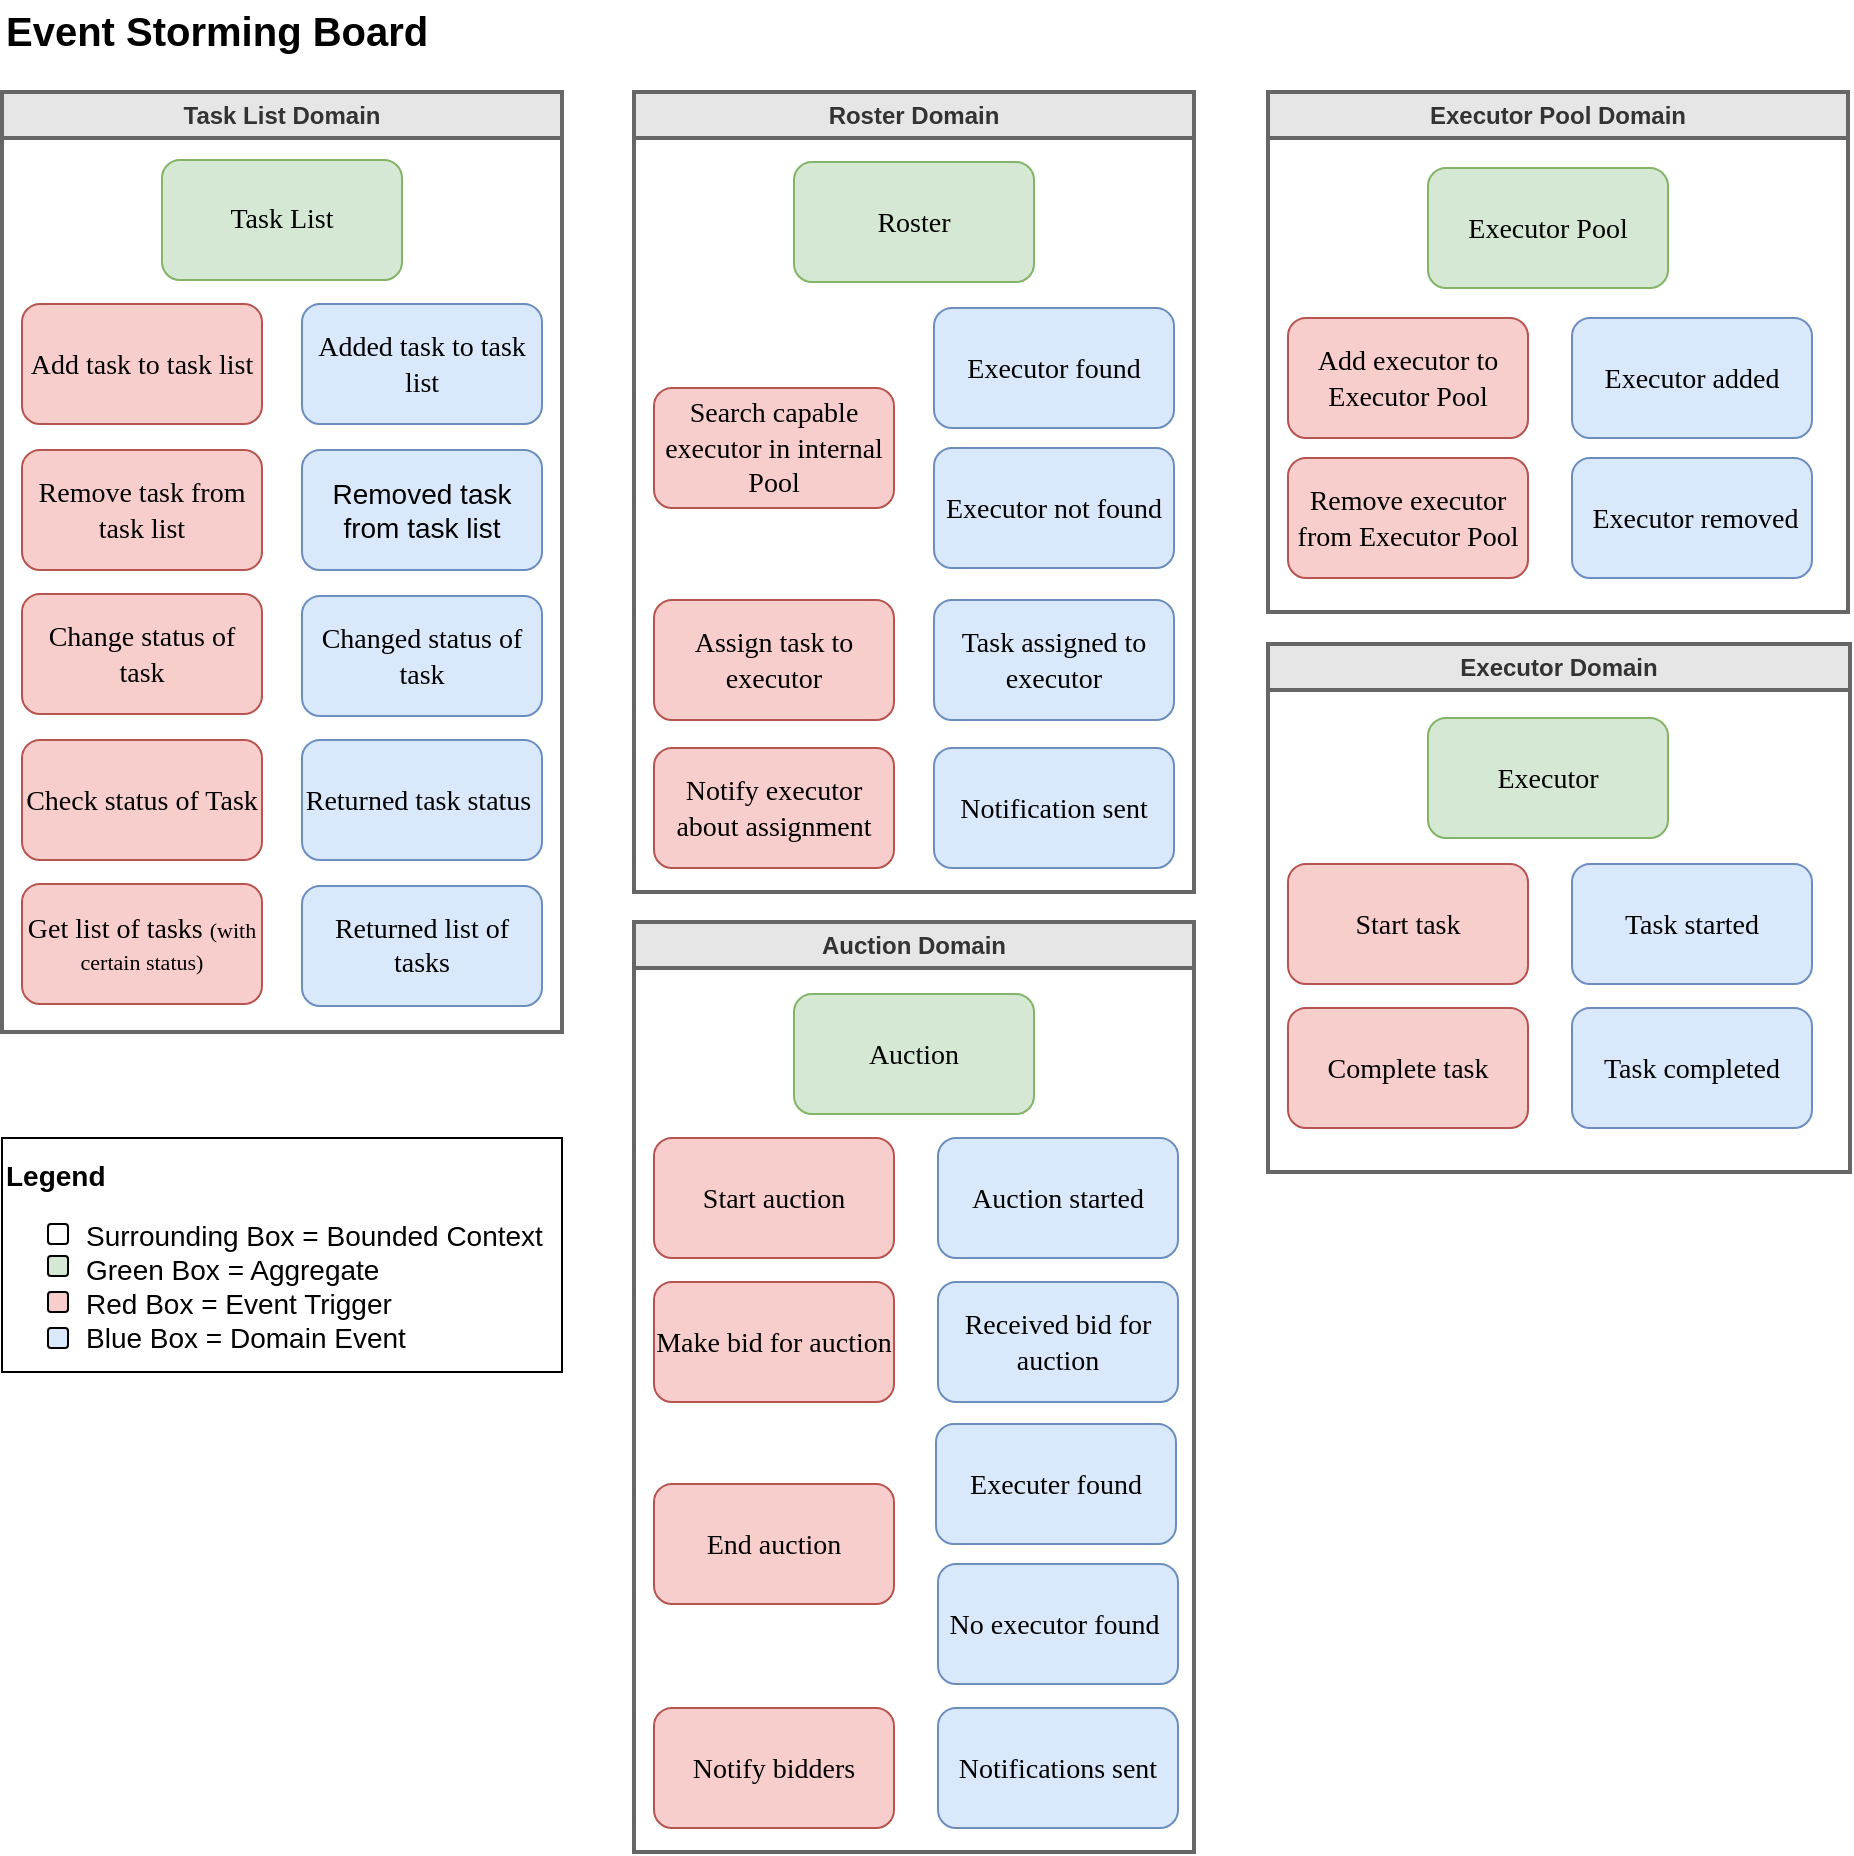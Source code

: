 <mxfile version="22.0.0" type="google">
  <diagram name="Seite-1" id="smiEng3Kt7B0jRbbiD6Q">
    <mxGraphModel grid="1" page="1" gridSize="10" guides="1" tooltips="1" connect="1" arrows="1" fold="1" pageScale="1" pageWidth="1169" pageHeight="1654" math="0" shadow="0">
      <root>
        <mxCell id="0" />
        <mxCell id="1" parent="0" />
        <mxCell id="o9ml3QlHLof98ENYdG0p-2" value="&lt;font style=&quot;font-size: 14px;&quot; face=&quot;Verdana&quot;&gt;Roster&lt;/font&gt;" style="rounded=1;whiteSpace=wrap;html=1;fillColor=#d5e8d4;strokeColor=#82b366;fontSize=14;" vertex="1" parent="1">
          <mxGeometry x="433" y="94" width="120" height="60" as="geometry" />
        </mxCell>
        <mxCell id="o9ml3QlHLof98ENYdG0p-8" value="&lt;font style=&quot;font-size: 14px;&quot; face=&quot;Verdana&quot;&gt;Add task to task list&lt;/font&gt;" style="rounded=1;whiteSpace=wrap;html=1;fillColor=#f8cecc;strokeColor=#b85450;fontSize=14;" vertex="1" parent="1">
          <mxGeometry x="47" y="165" width="120" height="60" as="geometry" />
        </mxCell>
        <mxCell id="o9ml3QlHLof98ENYdG0p-11" value="Removed task from task list" style="rounded=1;whiteSpace=wrap;html=1;fillColor=#dae8fc;strokeColor=#6c8ebf;fontSize=14;" vertex="1" parent="1">
          <mxGeometry x="187" y="238" width="120" height="60" as="geometry" />
        </mxCell>
        <mxCell id="o9ml3QlHLof98ENYdG0p-48" value="&lt;font style=&quot;font-size: 14px;&quot; face=&quot;Verdana&quot;&gt;Executer found&lt;/font&gt;" style="rounded=1;whiteSpace=wrap;html=1;fillColor=#dae8fc;strokeColor=#6c8ebf;fontSize=14;" vertex="1" parent="1">
          <mxGeometry x="504" y="725" width="120" height="60" as="geometry" />
        </mxCell>
        <mxCell id="o9ml3QlHLof98ENYdG0p-52" value="Task List Domain" style="swimlane;whiteSpace=wrap;html=1;fillColor=#E6E6E6;fontColor=#333333;strokeColor=#666666;strokeWidth=2;" vertex="1" parent="1">
          <mxGeometry x="37" y="59" width="280" height="470" as="geometry" />
        </mxCell>
        <mxCell id="o9ml3QlHLof98ENYdG0p-9" value="&lt;font style=&quot;font-size: 14px;&quot; face=&quot;Verdana&quot;&gt;Added task to task list&lt;/font&gt;" style="rounded=1;whiteSpace=wrap;html=1;fillColor=#dae8fc;strokeColor=#6c8ebf;fontSize=14;" vertex="1" parent="o9ml3QlHLof98ENYdG0p-52">
          <mxGeometry x="150" y="106" width="120" height="60" as="geometry" />
        </mxCell>
        <mxCell id="o9ml3QlHLof98ENYdG0p-10" value="&lt;font style=&quot;font-size: 14px;&quot; face=&quot;Verdana&quot;&gt;&lt;font style=&quot;font-size: 14px;&quot;&gt;Remove task from task list&lt;/font&gt;&lt;/font&gt;" style="rounded=1;whiteSpace=wrap;html=1;fillColor=#f8cecc;strokeColor=#b85450;fontSize=14;" vertex="1" parent="o9ml3QlHLof98ENYdG0p-52">
          <mxGeometry x="10" y="179" width="120" height="60" as="geometry" />
        </mxCell>
        <mxCell id="o9ml3QlHLof98ENYdG0p-1" value="&lt;font style=&quot;font-size: 14px;&quot; face=&quot;Verdana&quot;&gt;Task List&lt;/font&gt;" style="rounded=1;whiteSpace=wrap;html=1;fillColor=#d5e8d4;strokeColor=#82b366;" vertex="1" parent="o9ml3QlHLof98ENYdG0p-52">
          <mxGeometry x="80" y="34" width="120" height="60" as="geometry" />
        </mxCell>
        <mxCell id="o9ml3QlHLof98ENYdG0p-14" value="&lt;font style=&quot;font-size: 14px;&quot; face=&quot;Verdana&quot;&gt;Change status of task&lt;/font&gt;" style="rounded=1;whiteSpace=wrap;html=1;fillColor=#f8cecc;strokeColor=#b85450;fontSize=14;" vertex="1" parent="o9ml3QlHLof98ENYdG0p-52">
          <mxGeometry x="10" y="251" width="120" height="60" as="geometry" />
        </mxCell>
        <mxCell id="o9ml3QlHLof98ENYdG0p-15" value="&lt;font face=&quot;Verdana&quot; style=&quot;font-size: 14px;&quot;&gt;&lt;span style=&quot;font-size: 14px;&quot;&gt;Changed status of task&lt;/span&gt;&lt;/font&gt;" style="rounded=1;whiteSpace=wrap;html=1;fillColor=#dae8fc;strokeColor=#6c8ebf;fontSize=14;" vertex="1" parent="o9ml3QlHLof98ENYdG0p-52">
          <mxGeometry x="150" y="252" width="120" height="60" as="geometry" />
        </mxCell>
        <mxCell id="o9ml3QlHLof98ENYdG0p-17" value="&lt;font style=&quot;font-size: 14px;&quot; face=&quot;Verdana&quot;&gt;Check status of Task&lt;/font&gt;" style="rounded=1;whiteSpace=wrap;html=1;fillColor=#f8cecc;strokeColor=#b85450;fontSize=14;" vertex="1" parent="o9ml3QlHLof98ENYdG0p-52">
          <mxGeometry x="10" y="324" width="120" height="60" as="geometry" />
        </mxCell>
        <mxCell id="o9ml3QlHLof98ENYdG0p-16" value="&lt;font face=&quot;Verdana&quot; style=&quot;font-size: 14px;&quot;&gt;&lt;span style=&quot;font-size: 14px;&quot;&gt;Returned task status&amp;nbsp;&lt;/span&gt;&lt;/font&gt;" style="rounded=1;whiteSpace=wrap;html=1;fillColor=#dae8fc;strokeColor=#6c8ebf;fontSize=14;" vertex="1" parent="o9ml3QlHLof98ENYdG0p-52">
          <mxGeometry x="150" y="324" width="120" height="60" as="geometry" />
        </mxCell>
        <mxCell id="o9ml3QlHLof98ENYdG0p-23" value="&lt;font face=&quot;Verdana&quot;&gt;&lt;span style=&quot;font-size: 14px;&quot;&gt;Get list of tasks &lt;/span&gt;&lt;font style=&quot;font-size: 11px;&quot;&gt;(with certain status)&lt;/font&gt;&lt;/font&gt;" style="rounded=1;whiteSpace=wrap;html=1;fillColor=#f8cecc;strokeColor=#b85450;" vertex="1" parent="o9ml3QlHLof98ENYdG0p-52">
          <mxGeometry x="10" y="396" width="120" height="60" as="geometry" />
        </mxCell>
        <mxCell id="uSAstvGqOspxAc8fFUS6-1" value="&lt;font face=&quot;Verdana&quot;&gt;&lt;span style=&quot;font-size: 14px;&quot;&gt;Returned list of tasks&lt;/span&gt;&lt;/font&gt;" style="rounded=1;whiteSpace=wrap;html=1;fillColor=#dae8fc;strokeColor=#6c8ebf;" vertex="1" parent="o9ml3QlHLof98ENYdG0p-52">
          <mxGeometry x="150" y="397" width="120" height="60" as="geometry" />
        </mxCell>
        <mxCell id="o9ml3QlHLof98ENYdG0p-53" value="Roster Domain" style="swimlane;whiteSpace=wrap;html=1;fillColor=#E6E6E6;fontColor=#333333;strokeColor=#666666;strokeWidth=2;" vertex="1" parent="1">
          <mxGeometry x="353" y="59" width="280" height="400" as="geometry" />
        </mxCell>
        <mxCell id="o9ml3QlHLof98ENYdG0p-13" value="&lt;font style=&quot;font-size: 14px;&quot; face=&quot;Verdana&quot;&gt;Search capable executor in internal Pool&lt;/font&gt;" style="rounded=1;whiteSpace=wrap;html=1;fillColor=#f8cecc;strokeColor=#b85450;fontSize=14;" vertex="1" parent="o9ml3QlHLof98ENYdG0p-53">
          <mxGeometry x="10" y="148" width="120" height="60" as="geometry" />
        </mxCell>
        <mxCell id="o9ml3QlHLof98ENYdG0p-12" value="&lt;font face=&quot;Verdana&quot; style=&quot;font-size: 14px;&quot;&gt;&lt;span style=&quot;font-size: 14px;&quot;&gt;Executor not found&lt;/span&gt;&lt;/font&gt;" style="rounded=1;whiteSpace=wrap;html=1;fillColor=#dae8fc;strokeColor=#6c8ebf;fontSize=14;" vertex="1" parent="o9ml3QlHLof98ENYdG0p-53">
          <mxGeometry x="150" y="178" width="120" height="60" as="geometry" />
        </mxCell>
        <mxCell id="H_Zh3vDVoUPePWBlaiok-2" value="&lt;font face=&quot;Verdana&quot; style=&quot;font-size: 14px;&quot;&gt;&lt;span style=&quot;font-size: 14px;&quot;&gt;Executor found&lt;/span&gt;&lt;/font&gt;" style="rounded=1;whiteSpace=wrap;html=1;fillColor=#dae8fc;strokeColor=#6c8ebf;fontSize=14;" vertex="1" parent="o9ml3QlHLof98ENYdG0p-53">
          <mxGeometry x="150" y="108" width="120" height="60" as="geometry" />
        </mxCell>
        <mxCell id="o9ml3QlHLof98ENYdG0p-22" value="&lt;font face=&quot;Verdana&quot; style=&quot;font-size: 14px;&quot;&gt;&lt;span style=&quot;font-size: 14px;&quot;&gt;Notify executor about assignment&lt;/span&gt;&lt;/font&gt;" style="rounded=1;whiteSpace=wrap;html=1;fillColor=#f8cecc;strokeColor=#b85450;fontSize=14;" vertex="1" parent="o9ml3QlHLof98ENYdG0p-53">
          <mxGeometry x="10" y="328" width="120" height="60" as="geometry" />
        </mxCell>
        <mxCell id="uSAstvGqOspxAc8fFUS6-2" value="&lt;font face=&quot;Verdana&quot; style=&quot;font-size: 14px;&quot;&gt;&lt;span style=&quot;font-size: 14px;&quot;&gt;Notification sent&lt;/span&gt;&lt;/font&gt;" style="rounded=1;whiteSpace=wrap;html=1;fillColor=#dae8fc;strokeColor=#6c8ebf;fontSize=14;" vertex="1" parent="o9ml3QlHLof98ENYdG0p-53">
          <mxGeometry x="150" y="328" width="120" height="60" as="geometry" />
        </mxCell>
        <mxCell id="o9ml3QlHLof98ENYdG0p-54" value="Executor Pool Domain" style="swimlane;whiteSpace=wrap;html=1;fillColor=#E6E6E6;fontColor=#333333;strokeColor=#666666;strokeWidth=2;" vertex="1" parent="1">
          <mxGeometry x="670" y="59" width="290" height="260" as="geometry" />
        </mxCell>
        <mxCell id="o9ml3QlHLof98ENYdG0p-26" value="&lt;font face=&quot;Verdana&quot; style=&quot;font-size: 14px;&quot;&gt;&lt;span style=&quot;font-size: 14px;&quot;&gt;&amp;nbsp;Executor removed&lt;/span&gt;&lt;/font&gt;" style="rounded=1;whiteSpace=wrap;html=1;fillColor=#dae8fc;strokeColor=#6c8ebf;fontSize=14;" vertex="1" parent="o9ml3QlHLof98ENYdG0p-54">
          <mxGeometry x="152" y="183" width="120" height="60" as="geometry" />
        </mxCell>
        <mxCell id="o9ml3QlHLof98ENYdG0p-29" value="&lt;font style=&quot;font-size: 14px;&quot; face=&quot;Verdana&quot;&gt;Add executor to Executor Pool&lt;/font&gt;" style="rounded=1;whiteSpace=wrap;html=1;fillColor=#f8cecc;strokeColor=#b85450;fontSize=14;" vertex="1" parent="o9ml3QlHLof98ENYdG0p-54">
          <mxGeometry x="10" y="113" width="120" height="60" as="geometry" />
        </mxCell>
        <mxCell id="o9ml3QlHLof98ENYdG0p-27" value="&lt;font style=&quot;font-size: 14px;&quot; face=&quot;Verdana&quot;&gt;Remove executor from Executor Pool&lt;/font&gt;" style="rounded=1;whiteSpace=wrap;html=1;fillColor=#f8cecc;strokeColor=#b85450;fontSize=14;" vertex="1" parent="o9ml3QlHLof98ENYdG0p-54">
          <mxGeometry x="10" y="183" width="120" height="60" as="geometry" />
        </mxCell>
        <mxCell id="o9ml3QlHLof98ENYdG0p-28" value="&lt;font face=&quot;Verdana&quot; style=&quot;font-size: 14px;&quot;&gt;&lt;span style=&quot;font-size: 14px;&quot;&gt;Executor added&lt;/span&gt;&lt;/font&gt;" style="rounded=1;whiteSpace=wrap;html=1;fillColor=#dae8fc;strokeColor=#6c8ebf;fontSize=14;" vertex="1" parent="o9ml3QlHLof98ENYdG0p-54">
          <mxGeometry x="152" y="113" width="120" height="60" as="geometry" />
        </mxCell>
        <mxCell id="o9ml3QlHLof98ENYdG0p-4" value="&lt;font style=&quot;font-size: 14px;&quot; face=&quot;Verdana&quot;&gt;Executor Pool&lt;/font&gt;" style="rounded=1;whiteSpace=wrap;html=1;fillColor=#d5e8d4;strokeColor=#82b366;fontSize=14;" vertex="1" parent="o9ml3QlHLof98ENYdG0p-54">
          <mxGeometry x="80" y="38" width="120" height="60" as="geometry" />
        </mxCell>
        <mxCell id="o9ml3QlHLof98ENYdG0p-55" value="Executor Domain" style="swimlane;whiteSpace=wrap;html=1;fillColor=#E6E6E6;fontColor=#333333;strokeColor=#666666;strokeWidth=2;startSize=23;fontSize=12;" vertex="1" parent="1">
          <mxGeometry x="670" y="335" width="291" height="264" as="geometry" />
        </mxCell>
        <mxCell id="o9ml3QlHLof98ENYdG0p-3" value="&lt;font style=&quot;font-size: 14px;&quot; face=&quot;Verdana&quot;&gt;Executor&lt;/font&gt;" style="rounded=1;whiteSpace=wrap;html=1;fillColor=#d5e8d4;strokeColor=#82b366;fontSize=14;" vertex="1" parent="o9ml3QlHLof98ENYdG0p-55">
          <mxGeometry x="80" y="37" width="120" height="60" as="geometry" />
        </mxCell>
        <mxCell id="o9ml3QlHLof98ENYdG0p-56" value="Auction Domain" style="swimlane;whiteSpace=wrap;html=1;fillColor=#E6E6E6;fontColor=#333333;strokeColor=#666666;strokeWidth=2;startSize=23;" vertex="1" parent="1">
          <mxGeometry x="353" y="474" width="280" height="465" as="geometry" />
        </mxCell>
        <mxCell id="o9ml3QlHLof98ENYdG0p-47" value="&lt;font face=&quot;Verdana&quot; style=&quot;font-size: 14px;&quot;&gt;&lt;span style=&quot;font-size: 14px;&quot;&gt;Notifications sent&lt;/span&gt;&lt;/font&gt;" style="rounded=1;whiteSpace=wrap;html=1;fillColor=#dae8fc;strokeColor=#6c8ebf;fontSize=14;" vertex="1" parent="o9ml3QlHLof98ENYdG0p-56">
          <mxGeometry x="152" y="393" width="120" height="60" as="geometry" />
        </mxCell>
        <mxCell id="o9ml3QlHLof98ENYdG0p-42" value="&lt;font style=&quot;font-size: 14px;&quot; face=&quot;Verdana&quot;&gt;Auction&lt;/font&gt;" style="rounded=1;whiteSpace=wrap;html=1;fillColor=#d5e8d4;strokeColor=#82b366;fontSize=14;" vertex="1" parent="o9ml3QlHLof98ENYdG0p-56">
          <mxGeometry x="80" y="36" width="120" height="60" as="geometry" />
        </mxCell>
        <mxCell id="o9ml3QlHLof98ENYdG0p-44" value="&lt;font face=&quot;Verdana&quot; style=&quot;font-size: 14px;&quot;&gt;&lt;span style=&quot;font-size: 14px;&quot;&gt;Auction started&lt;/span&gt;&lt;/font&gt;" style="rounded=1;whiteSpace=wrap;html=1;fillColor=#dae8fc;strokeColor=#6c8ebf;fontSize=14;" vertex="1" parent="o9ml3QlHLof98ENYdG0p-56">
          <mxGeometry x="152" y="108" width="120" height="60" as="geometry" />
        </mxCell>
        <mxCell id="Nn5GspuChgT-CxSehB_H-1" value="&lt;font face=&quot;Verdana&quot; style=&quot;font-size: 14px;&quot;&gt;&lt;span style=&quot;font-size: 14px;&quot;&gt;Start auction&lt;/span&gt;&lt;/font&gt;" style="rounded=1;whiteSpace=wrap;html=1;fillColor=#f8cecc;strokeColor=#b85450;fontSize=14;" vertex="1" parent="o9ml3QlHLof98ENYdG0p-56">
          <mxGeometry x="10" y="108" width="120" height="60" as="geometry" />
        </mxCell>
        <mxCell id="o9ml3QlHLof98ENYdG0p-45" value="&lt;font face=&quot;Verdana&quot; style=&quot;font-size: 14px;&quot;&gt;&lt;span style=&quot;font-size: 14px;&quot;&gt;Received bid for auction&lt;/span&gt;&lt;/font&gt;" style="rounded=1;whiteSpace=wrap;html=1;fillColor=#dae8fc;strokeColor=#6c8ebf;fontSize=14;" vertex="1" parent="o9ml3QlHLof98ENYdG0p-56">
          <mxGeometry x="152" y="180" width="120" height="60" as="geometry" />
        </mxCell>
        <mxCell id="o9ml3QlHLof98ENYdG0p-38" value="&lt;font style=&quot;font-size: 14px;&quot; face=&quot;Verdana&quot;&gt;Make bid for auction&lt;/font&gt;" style="rounded=1;whiteSpace=wrap;html=1;fillColor=#f8cecc;strokeColor=#b85450;fontSize=14;" vertex="1" parent="o9ml3QlHLof98ENYdG0p-56">
          <mxGeometry x="10" y="180" width="120" height="60" as="geometry" />
        </mxCell>
        <mxCell id="Nn5GspuChgT-CxSehB_H-2" value="&lt;font face=&quot;Verdana&quot; style=&quot;font-size: 14px;&quot;&gt;&lt;span style=&quot;font-size: 14px;&quot;&gt;Notify bidders&lt;/span&gt;&lt;/font&gt;" style="rounded=1;whiteSpace=wrap;html=1;fillColor=#f8cecc;strokeColor=#b85450;fontSize=14;" vertex="1" parent="o9ml3QlHLof98ENYdG0p-56">
          <mxGeometry x="10" y="393" width="120" height="60" as="geometry" />
        </mxCell>
        <mxCell id="Nn5GspuChgT-CxSehB_H-3" value="&lt;font style=&quot;font-size: 14px;&quot; face=&quot;Verdana&quot;&gt;No executor found&amp;nbsp;&lt;/font&gt;" style="rounded=1;whiteSpace=wrap;html=1;fillColor=#dae8fc;strokeColor=#6c8ebf;fontSize=14;" vertex="1" parent="o9ml3QlHLof98ENYdG0p-56">
          <mxGeometry x="152" y="321" width="120" height="60" as="geometry" />
        </mxCell>
        <mxCell id="o9ml3QlHLof98ENYdG0p-46" value="&lt;font face=&quot;Verdana&quot; style=&quot;font-size: 14px;&quot;&gt;&lt;span style=&quot;font-size: 14px;&quot;&gt;End auction&lt;/span&gt;&lt;/font&gt;" style="rounded=1;whiteSpace=wrap;html=1;fillColor=#f8cecc;strokeColor=#b85450;fontSize=14;" vertex="1" parent="o9ml3QlHLof98ENYdG0p-56">
          <mxGeometry x="10" y="281" width="120" height="60" as="geometry" />
        </mxCell>
        <mxCell id="o9ml3QlHLof98ENYdG0p-20" value="&lt;font style=&quot;font-size: 14px;&quot; face=&quot;Verdana&quot;&gt;Assign task to executor&lt;/font&gt;" style="rounded=1;whiteSpace=wrap;html=1;fillColor=#f8cecc;strokeColor=#b85450;fontSize=14;" vertex="1" parent="1">
          <mxGeometry x="363" y="313" width="120" height="60" as="geometry" />
        </mxCell>
        <mxCell id="o9ml3QlHLof98ENYdG0p-25" value="&lt;font face=&quot;Verdana&quot; style=&quot;font-size: 14px;&quot;&gt;&lt;span style=&quot;font-size: 14px;&quot;&gt;Task assigned to executor&lt;/span&gt;&lt;/font&gt;" style="rounded=1;whiteSpace=wrap;html=1;fillColor=#dae8fc;strokeColor=#6c8ebf;fontSize=14;" vertex="1" parent="1">
          <mxGeometry x="503" y="313" width="120" height="60" as="geometry" />
        </mxCell>
        <mxCell id="o9ml3QlHLof98ENYdG0p-39" value="&lt;font face=&quot;Verdana&quot; style=&quot;font-size: 14px;&quot;&gt;&lt;span style=&quot;font-size: 14px;&quot;&gt;Task started&lt;/span&gt;&lt;/font&gt;" style="rounded=1;whiteSpace=wrap;html=1;fillColor=#dae8fc;strokeColor=#6c8ebf;fontSize=14;" vertex="1" parent="1">
          <mxGeometry x="822" y="445" width="120" height="60" as="geometry" />
        </mxCell>
        <mxCell id="o9ml3QlHLof98ENYdG0p-31" value="&lt;font style=&quot;font-size: 14px;&quot; face=&quot;Verdana&quot;&gt;Start task&lt;/font&gt;" style="rounded=1;whiteSpace=wrap;html=1;fillColor=#f8cecc;strokeColor=#b85450;fontSize=14;" vertex="1" parent="1">
          <mxGeometry x="680" y="445" width="120" height="60" as="geometry" />
        </mxCell>
        <mxCell id="o9ml3QlHLof98ENYdG0p-32" value="&lt;font face=&quot;Verdana&quot; style=&quot;font-size: 14px;&quot;&gt;&lt;span style=&quot;font-size: 14px;&quot;&gt;Task completed&lt;/span&gt;&lt;/font&gt;" style="rounded=1;whiteSpace=wrap;html=1;fillColor=#dae8fc;strokeColor=#6c8ebf;fontSize=14;" vertex="1" parent="1">
          <mxGeometry x="822" y="517" width="120" height="60" as="geometry" />
        </mxCell>
        <mxCell id="Nn5GspuChgT-CxSehB_H-4" value="&lt;font style=&quot;font-size: 14px;&quot; face=&quot;Verdana&quot;&gt;Complete task&lt;/font&gt;" style="rounded=1;whiteSpace=wrap;html=1;fillColor=#f8cecc;strokeColor=#b85450;fontSize=14;" vertex="1" parent="1">
          <mxGeometry x="680" y="517" width="120" height="60" as="geometry" />
        </mxCell>
        <mxCell id="AOeFMPT7QD6-nXeBE3NE-2" value="&lt;div style=&quot;font-size: 14px;&quot;&gt;&lt;b style=&quot;font-size: 14px;&quot;&gt;Legend&lt;/b&gt;&lt;/div&gt;&lt;ul style=&quot;font-size: 14px;&quot;&gt;&lt;li style=&quot;font-size: 14px;&quot;&gt;Surrounding Box = Bounded Context&lt;/li&gt;&lt;li style=&quot;font-size: 14px;&quot;&gt;Green Box = Aggregate&lt;/li&gt;&lt;li style=&quot;font-size: 14px;&quot;&gt;Red Box = Event Trigger&lt;/li&gt;&lt;li style=&quot;font-size: 14px;&quot;&gt;Blue Box = Domain Event&lt;/li&gt;&lt;/ul&gt;" style="text;html=1;strokeColor=default;fillColor=none;align=left;verticalAlign=middle;whiteSpace=wrap;rounded=0;fontSize=14;spacingTop=17;spacingBottom=2;strokeWidth=1;" vertex="1" parent="1">
          <mxGeometry x="37" y="582" width="280" height="117" as="geometry" />
        </mxCell>
        <mxCell id="AOeFMPT7QD6-nXeBE3NE-3" value="" style="rounded=1;whiteSpace=wrap;html=1;fillColor=#d5e8d4;strokeColor=default;fontSize=12;spacingTop=17;" vertex="1" parent="1">
          <mxGeometry x="60" y="641" width="10" height="10" as="geometry" />
        </mxCell>
        <mxCell id="AOeFMPT7QD6-nXeBE3NE-4" value="" style="rounded=1;whiteSpace=wrap;html=1;fillColor=#f8cecc;strokeColor=default;fontSize=12;spacingTop=17;" vertex="1" parent="1">
          <mxGeometry x="60" y="659" width="10" height="10" as="geometry" />
        </mxCell>
        <mxCell id="AOeFMPT7QD6-nXeBE3NE-5" value="" style="rounded=1;whiteSpace=wrap;html=1;fillColor=#dae8fc;strokeColor=default;fontSize=12;spacingTop=17;" vertex="1" parent="1">
          <mxGeometry x="60" y="677" width="10" height="10" as="geometry" />
        </mxCell>
        <mxCell id="AOeFMPT7QD6-nXeBE3NE-6" value="" style="rounded=1;whiteSpace=wrap;html=1;fontSize=12;spacingTop=17;" vertex="1" parent="1">
          <mxGeometry x="60" y="625" width="10" height="10" as="geometry" />
        </mxCell>
        <mxCell id="xt9q9h7l3XOOeNUgrFEZ-1" value="Event Storming Board" style="text;html=1;strokeColor=none;fillColor=none;align=left;verticalAlign=middle;whiteSpace=wrap;rounded=0;fontStyle=1;fontSize=20;" vertex="1" parent="1">
          <mxGeometry x="37" y="13" width="303" height="30" as="geometry" />
        </mxCell>
      </root>
    </mxGraphModel>
  </diagram>
</mxfile>
